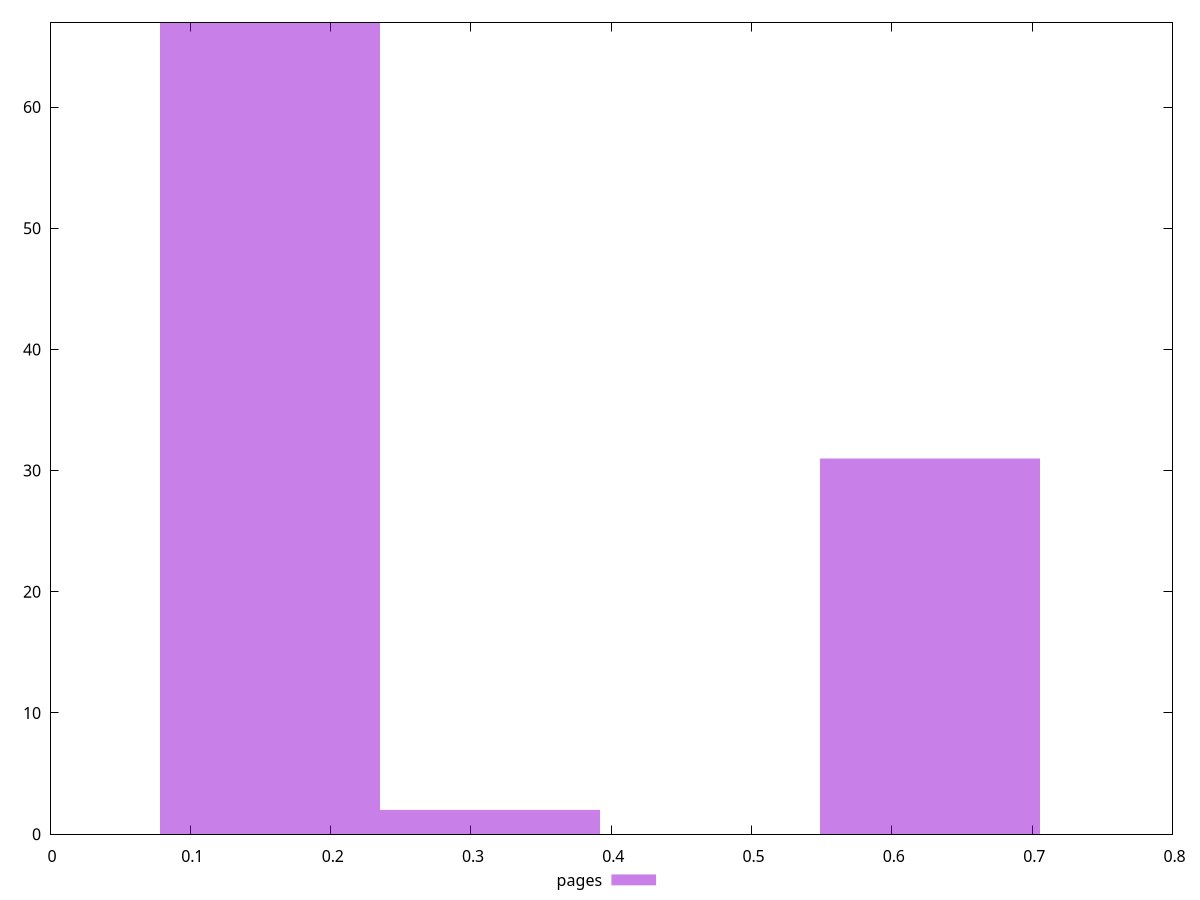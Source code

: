 $_pages <<EOF
0.3135945283560581 2
0.6271890567121162 31
0.15679726417802906 67
EOF
set key outside below
set terminal pngcairo
set output "report_00004_2020-11-02T20-21-41.718Z/cumulative-layout-shift/pages//hist.png"
set yrange [0:67]
set boxwidth 0.15679726417802906
set style fill transparent solid 0.5 noborder
plot $_pages title "pages" with boxes ,
